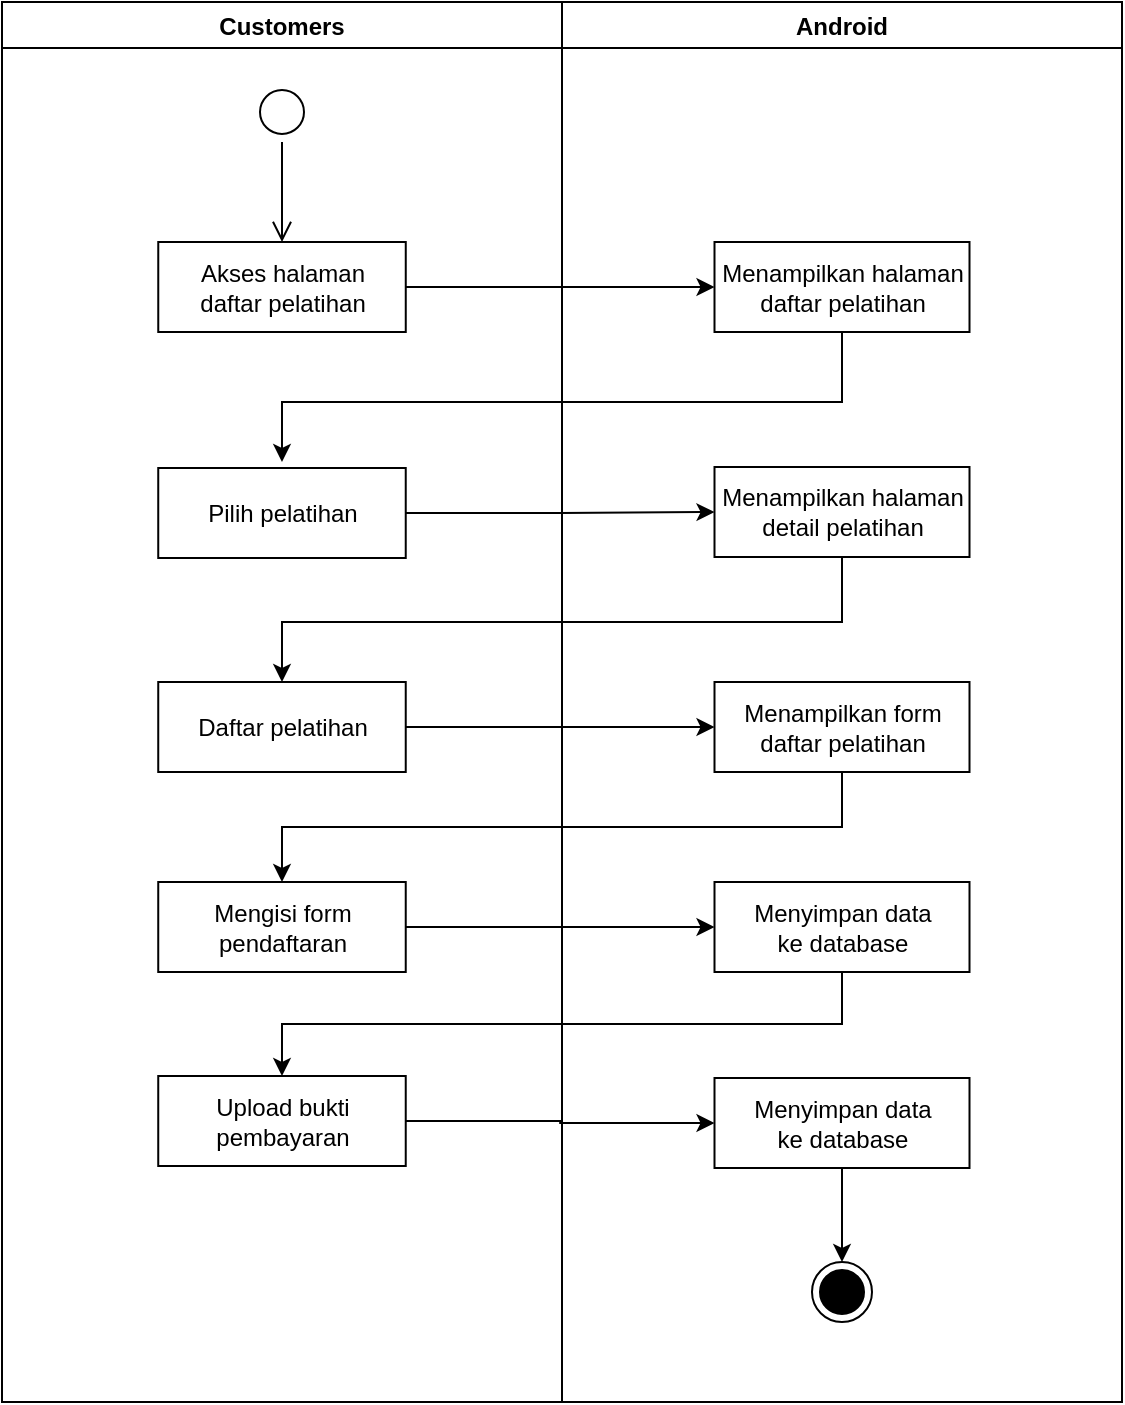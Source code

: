<mxfile version="20.2.3" type="device"><diagram id="gmiYJdrFhtyKGIdtfyTS" name="Page-1"><mxGraphModel dx="868" dy="393" grid="1" gridSize="10" guides="1" tooltips="1" connect="1" arrows="1" fold="1" page="1" pageScale="1" pageWidth="850" pageHeight="1100" math="0" shadow="0"><root><mxCell id="0"/><mxCell id="1" parent="0"/><mxCell id="lIqQ84rKWKbHgSRlVj4N-1" value="Android" style="swimlane;fillColor=none;" parent="1" vertex="1"><mxGeometry x="440" y="120" width="280" height="700" as="geometry"/></mxCell><mxCell id="lIqQ84rKWKbHgSRlVj4N-2" value="Menampilkan halaman&lt;br&gt;daftar pelatihan" style="html=1;strokeColor=#000000;fillColor=default;" parent="lIqQ84rKWKbHgSRlVj4N-1" vertex="1"><mxGeometry x="76.25" y="120" width="127.5" height="45" as="geometry"/></mxCell><mxCell id="lIqQ84rKWKbHgSRlVj4N-3" value="" style="ellipse;html=1;shape=endState;fillColor=#000000;strokeColor=#000000;" parent="lIqQ84rKWKbHgSRlVj4N-1" vertex="1"><mxGeometry x="125" y="630" width="30" height="30" as="geometry"/></mxCell><mxCell id="lIqQ84rKWKbHgSRlVj4N-4" value="Menampilkan halaman&lt;br&gt;detail pelatihan" style="html=1;strokeColor=#000000;fillColor=default;" parent="lIqQ84rKWKbHgSRlVj4N-1" vertex="1"><mxGeometry x="76.25" y="232.5" width="127.5" height="45" as="geometry"/></mxCell><mxCell id="lIqQ84rKWKbHgSRlVj4N-5" value="Menampilkan form&lt;br&gt;daftar pelatihan" style="html=1;strokeColor=#000000;fillColor=default;" parent="lIqQ84rKWKbHgSRlVj4N-1" vertex="1"><mxGeometry x="76.25" y="340" width="127.5" height="45" as="geometry"/></mxCell><mxCell id="lIqQ84rKWKbHgSRlVj4N-6" value="Menyimpan data&lt;br&gt;ke database" style="html=1;strokeColor=#000000;fillColor=default;" parent="lIqQ84rKWKbHgSRlVj4N-1" vertex="1"><mxGeometry x="76.25" y="440" width="127.5" height="45" as="geometry"/></mxCell><mxCell id="k9z2Xst6gBYRzPubZ5oo-4" style="edgeStyle=orthogonalEdgeStyle;rounded=0;orthogonalLoop=1;jettySize=auto;html=1;exitX=0.5;exitY=1;exitDx=0;exitDy=0;entryX=0.5;entryY=0;entryDx=0;entryDy=0;" parent="lIqQ84rKWKbHgSRlVj4N-1" source="lIqQ84rKWKbHgSRlVj4N-7" target="lIqQ84rKWKbHgSRlVj4N-3" edge="1"><mxGeometry relative="1" as="geometry"/></mxCell><mxCell id="lIqQ84rKWKbHgSRlVj4N-7" value="Menyimpan data&lt;br&gt;ke database" style="html=1;strokeColor=#000000;fillColor=default;" parent="lIqQ84rKWKbHgSRlVj4N-1" vertex="1"><mxGeometry x="76.25" y="538" width="127.5" height="45" as="geometry"/></mxCell><mxCell id="lIqQ84rKWKbHgSRlVj4N-13" value="Customers" style="swimlane;fillColor=none;startSize=23;" parent="1" vertex="1"><mxGeometry x="160" y="120" width="280" height="700" as="geometry"/></mxCell><mxCell id="lIqQ84rKWKbHgSRlVj4N-14" value="" style="ellipse;html=1;shape=startState;fillColor=default;strokeColor=#000000;" parent="lIqQ84rKWKbHgSRlVj4N-13" vertex="1"><mxGeometry x="125" y="40" width="30" height="30" as="geometry"/></mxCell><mxCell id="lIqQ84rKWKbHgSRlVj4N-15" value="" style="edgeStyle=orthogonalEdgeStyle;html=1;verticalAlign=bottom;endArrow=open;endSize=8;strokeColor=#000000;rounded=0;" parent="lIqQ84rKWKbHgSRlVj4N-13" source="lIqQ84rKWKbHgSRlVj4N-14" edge="1"><mxGeometry relative="1" as="geometry"><mxPoint x="140" y="120" as="targetPoint"/></mxGeometry></mxCell><mxCell id="lIqQ84rKWKbHgSRlVj4N-16" value="Akses halaman&lt;br&gt;daftar pelatihan" style="html=1;strokeColor=#000000;fillColor=default;" parent="lIqQ84rKWKbHgSRlVj4N-13" vertex="1"><mxGeometry x="78.13" y="120" width="123.75" height="45" as="geometry"/></mxCell><mxCell id="lIqQ84rKWKbHgSRlVj4N-19" value="Daftar pelatihan" style="html=1;strokeColor=#000000;fillColor=default;" parent="lIqQ84rKWKbHgSRlVj4N-13" vertex="1"><mxGeometry x="78.12" y="340" width="123.75" height="45" as="geometry"/></mxCell><mxCell id="lIqQ84rKWKbHgSRlVj4N-24" value="Upload bukti&lt;br&gt;pembayaran" style="html=1;strokeColor=#000000;fillColor=default;" parent="lIqQ84rKWKbHgSRlVj4N-13" vertex="1"><mxGeometry x="78.12" y="537" width="123.75" height="45" as="geometry"/></mxCell><mxCell id="lIqQ84rKWKbHgSRlVj4N-44" value="Pilih pelatihan" style="html=1;strokeColor=#000000;fillColor=default;" parent="lIqQ84rKWKbHgSRlVj4N-13" vertex="1"><mxGeometry x="78.12" y="233" width="123.75" height="45" as="geometry"/></mxCell><mxCell id="k9z2Xst6gBYRzPubZ5oo-1" value="Mengisi form&lt;br&gt;pendaftaran" style="html=1;strokeColor=#000000;fillColor=default;" parent="lIqQ84rKWKbHgSRlVj4N-13" vertex="1"><mxGeometry x="78.12" y="440" width="123.75" height="45" as="geometry"/></mxCell><mxCell id="lIqQ84rKWKbHgSRlVj4N-28" style="edgeStyle=orthogonalEdgeStyle;rounded=0;orthogonalLoop=1;jettySize=auto;html=1;exitX=1;exitY=0.5;exitDx=0;exitDy=0;strokeColor=#000000;entryX=0;entryY=0.5;entryDx=0;entryDy=0;" parent="1" source="lIqQ84rKWKbHgSRlVj4N-16" target="lIqQ84rKWKbHgSRlVj4N-2" edge="1"><mxGeometry relative="1" as="geometry"><mxPoint x="560" y="185" as="targetPoint"/><Array as="points"><mxPoint x="500" y="263"/><mxPoint x="510" y="263"/></Array></mxGeometry></mxCell><mxCell id="lIqQ84rKWKbHgSRlVj4N-29" style="edgeStyle=orthogonalEdgeStyle;rounded=0;orthogonalLoop=1;jettySize=auto;html=1;exitX=0.5;exitY=1;exitDx=0;exitDy=0;strokeColor=#000000;entryX=0.5;entryY=0;entryDx=0;entryDy=0;" parent="1" source="lIqQ84rKWKbHgSRlVj4N-2" edge="1"><mxGeometry relative="1" as="geometry"><Array as="points"><mxPoint x="580" y="320"/><mxPoint x="300" y="320"/></Array><mxPoint x="299.995" y="350" as="targetPoint"/></mxGeometry></mxCell><mxCell id="lIqQ84rKWKbHgSRlVj4N-32" style="edgeStyle=orthogonalEdgeStyle;rounded=0;orthogonalLoop=1;jettySize=auto;html=1;exitX=0.5;exitY=1;exitDx=0;exitDy=0;entryX=0.5;entryY=0;entryDx=0;entryDy=0;" parent="1" source="lIqQ84rKWKbHgSRlVj4N-4" target="lIqQ84rKWKbHgSRlVj4N-19" edge="1"><mxGeometry relative="1" as="geometry"><Array as="points"><mxPoint x="580" y="430"/><mxPoint x="300" y="430"/></Array></mxGeometry></mxCell><mxCell id="lIqQ84rKWKbHgSRlVj4N-33" style="edgeStyle=orthogonalEdgeStyle;rounded=0;orthogonalLoop=1;jettySize=auto;html=1;exitX=1;exitY=0.5;exitDx=0;exitDy=0;entryX=0;entryY=0.5;entryDx=0;entryDy=0;" parent="1" source="lIqQ84rKWKbHgSRlVj4N-19" target="lIqQ84rKWKbHgSRlVj4N-5" edge="1"><mxGeometry relative="1" as="geometry"/></mxCell><mxCell id="lIqQ84rKWKbHgSRlVj4N-36" style="edgeStyle=orthogonalEdgeStyle;rounded=0;orthogonalLoop=1;jettySize=auto;html=1;exitX=0.5;exitY=1;exitDx=0;exitDy=0;entryX=0.5;entryY=0;entryDx=0;entryDy=0;" parent="1" source="lIqQ84rKWKbHgSRlVj4N-6" target="lIqQ84rKWKbHgSRlVj4N-24" edge="1"><mxGeometry relative="1" as="geometry"/></mxCell><mxCell id="lIqQ84rKWKbHgSRlVj4N-37" style="edgeStyle=orthogonalEdgeStyle;rounded=0;orthogonalLoop=1;jettySize=auto;html=1;exitX=1;exitY=0.5;exitDx=0;exitDy=0;entryX=0;entryY=0.5;entryDx=0;entryDy=0;" parent="1" source="lIqQ84rKWKbHgSRlVj4N-24" target="lIqQ84rKWKbHgSRlVj4N-7" edge="1"><mxGeometry relative="1" as="geometry"/></mxCell><mxCell id="lIqQ84rKWKbHgSRlVj4N-45" style="edgeStyle=orthogonalEdgeStyle;rounded=0;orthogonalLoop=1;jettySize=auto;html=1;exitX=1;exitY=0.5;exitDx=0;exitDy=0;entryX=0;entryY=0.5;entryDx=0;entryDy=0;" parent="1" source="lIqQ84rKWKbHgSRlVj4N-44" target="lIqQ84rKWKbHgSRlVj4N-4" edge="1"><mxGeometry relative="1" as="geometry"/></mxCell><mxCell id="k9z2Xst6gBYRzPubZ5oo-2" style="edgeStyle=orthogonalEdgeStyle;rounded=0;orthogonalLoop=1;jettySize=auto;html=1;exitX=0.5;exitY=1;exitDx=0;exitDy=0;entryX=0.5;entryY=0;entryDx=0;entryDy=0;" parent="1" source="lIqQ84rKWKbHgSRlVj4N-5" target="k9z2Xst6gBYRzPubZ5oo-1" edge="1"><mxGeometry relative="1" as="geometry"/></mxCell><mxCell id="k9z2Xst6gBYRzPubZ5oo-3" style="edgeStyle=orthogonalEdgeStyle;rounded=0;orthogonalLoop=1;jettySize=auto;html=1;exitX=1;exitY=0.5;exitDx=0;exitDy=0;entryX=0;entryY=0.5;entryDx=0;entryDy=0;" parent="1" source="k9z2Xst6gBYRzPubZ5oo-1" target="lIqQ84rKWKbHgSRlVj4N-6" edge="1"><mxGeometry relative="1" as="geometry"/></mxCell></root></mxGraphModel></diagram></mxfile>